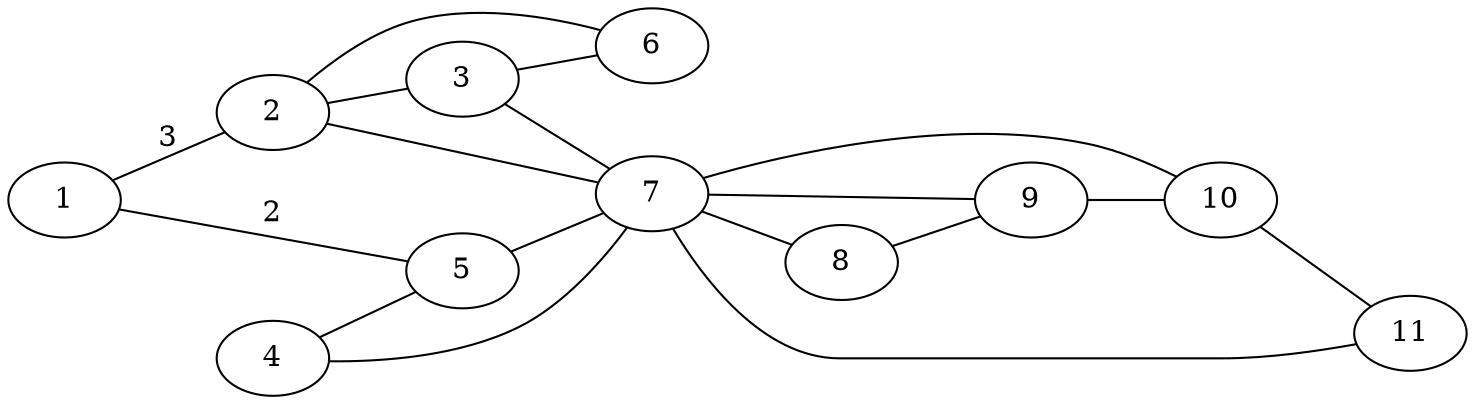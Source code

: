 graph {
    rankdir=LR
    1--2 [label=3, len=3]
    1--5 [label=2, len=2]
    2--3 [len=16]
    2--6 [len=1]
    2--7 [len=2]
    3--6 [len=2]
    3--7 [len=10]
    4--5 [len=6]
    4--7 [len=2]
    5--7 [len=14]
    7--8 [len=3]
    7--9 [len=1]
    7--10 [len=8]
    7--11 [len=2]
    8--9 [len=7]
    9--10 [len=10]
    10--11 [len=1]
}
